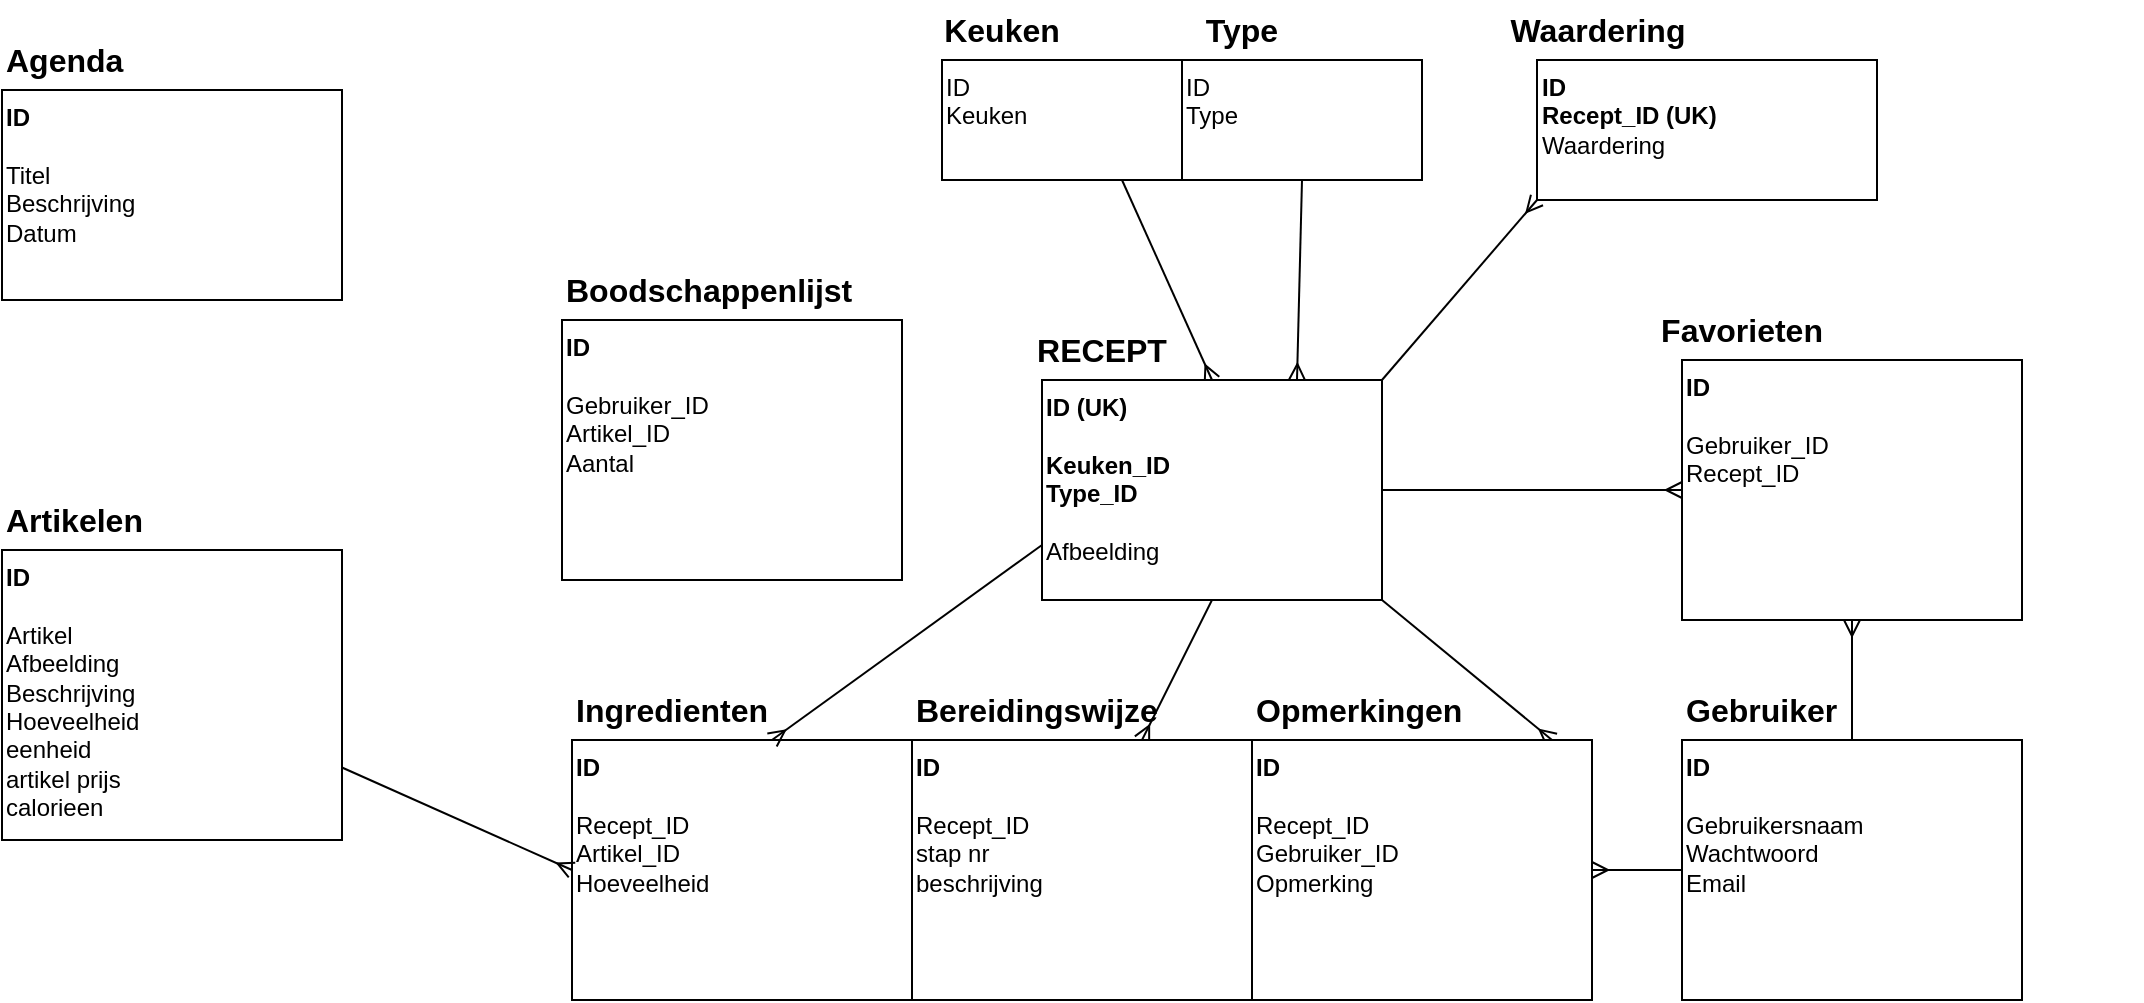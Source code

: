 <mxfile>
    <diagram id="RgxYJvR7K6JR6Plrnf-w" name="Page-1">
        <mxGraphModel dx="1829" dy="672" grid="1" gridSize="10" guides="1" tooltips="1" connect="1" arrows="1" fold="1" page="1" pageScale="1" pageWidth="850" pageHeight="1100" math="0" shadow="0">
            <root>
                <mxCell id="0"/>
                <mxCell id="1" parent="0"/>
                <mxCell id="30" value="" style="edgeStyle=none;html=1;fontSize=16;endArrow=ERmany;endFill=0;exitX=0.75;exitY=1;exitDx=0;exitDy=0;entryX=0.5;entryY=0;entryDx=0;entryDy=0;" edge="1" parent="1" source="27" target="2">
                    <mxGeometry relative="1" as="geometry">
                        <mxPoint x="420" y="140" as="targetPoint"/>
                    </mxGeometry>
                </mxCell>
                <mxCell id="2" value="&lt;b&gt;ID (UK)&lt;br&gt;&lt;/b&gt;&lt;b&gt;&lt;br&gt;Keuken_ID&lt;br&gt;Type_ID&lt;br&gt;&lt;/b&gt;&lt;b&gt;&lt;br&gt;&lt;/b&gt;Afbeelding&lt;br&gt;" style="whiteSpace=wrap;html=1;align=left;labelPosition=center;verticalLabelPosition=middle;verticalAlign=top;fontStyle=0" vertex="1" parent="1">
                    <mxGeometry x="320" y="200" width="170" height="110" as="geometry"/>
                </mxCell>
                <mxCell id="3" value="RECEPT" style="text;strokeColor=none;align=center;fillColor=none;html=1;verticalAlign=middle;whiteSpace=wrap;rounded=0;fontStyle=1;fontSize=16;" vertex="1" parent="1">
                    <mxGeometry x="320" y="170" width="60" height="30" as="geometry"/>
                </mxCell>
                <mxCell id="4" value="&lt;b&gt;ID&lt;br&gt;&lt;br&gt;&lt;/b&gt;Recept_ID&lt;br&gt;Artikel_ID&lt;br&gt;Hoeveelheid" style="whiteSpace=wrap;html=1;align=left;labelPosition=center;verticalLabelPosition=middle;verticalAlign=top;fontStyle=0" vertex="1" parent="1">
                    <mxGeometry x="85" y="380" width="170" height="130" as="geometry"/>
                </mxCell>
                <mxCell id="8" value="Ingredienten" style="text;strokeColor=none;align=left;fillColor=none;html=1;verticalAlign=middle;whiteSpace=wrap;rounded=0;fontStyle=1;fontSize=16;" vertex="1" parent="1">
                    <mxGeometry x="85" y="350" width="200" height="30" as="geometry"/>
                </mxCell>
                <mxCell id="9" value="Opmerkingen" style="text;strokeColor=none;align=left;fillColor=none;html=1;verticalAlign=middle;whiteSpace=wrap;rounded=0;fontStyle=1;fontSize=16;" vertex="1" parent="1">
                    <mxGeometry x="425" y="350" width="200" height="30" as="geometry"/>
                </mxCell>
                <mxCell id="12" value="&lt;b&gt;ID&lt;br&gt;&lt;br&gt;&lt;/b&gt;Gebruikersnaam&lt;br&gt;Wachtwoord&lt;br&gt;Email" style="whiteSpace=wrap;html=1;align=left;labelPosition=center;verticalLabelPosition=middle;verticalAlign=top;fontStyle=0" vertex="1" parent="1">
                    <mxGeometry x="640" y="380" width="170" height="130" as="geometry"/>
                </mxCell>
                <mxCell id="13" value="Gebruiker" style="text;strokeColor=none;align=left;fillColor=none;html=1;verticalAlign=middle;whiteSpace=wrap;rounded=0;fontStyle=1;fontSize=16;" vertex="1" parent="1">
                    <mxGeometry x="640" y="350" width="230" height="30" as="geometry"/>
                </mxCell>
                <mxCell id="26" value="" style="edgeStyle=none;html=1;fontSize=16;entryX=1;entryY=0.5;entryDx=0;entryDy=0;endArrow=ERmany;endFill=0;exitX=0;exitY=0.5;exitDx=0;exitDy=0;" edge="1" parent="1" source="12" target="42">
                    <mxGeometry relative="1" as="geometry">
                        <mxPoint x="310" y="520" as="sourcePoint"/>
                        <mxPoint x="310" y="630" as="targetPoint"/>
                    </mxGeometry>
                </mxCell>
                <mxCell id="27" value="ID&lt;br&gt;Keuken" style="whiteSpace=wrap;html=1;align=left;verticalAlign=top;fontStyle=0;" vertex="1" parent="1">
                    <mxGeometry x="270" y="40" width="120" height="60" as="geometry"/>
                </mxCell>
                <mxCell id="29" value="Keuken" style="text;strokeColor=none;align=center;fillColor=none;html=1;verticalAlign=middle;whiteSpace=wrap;rounded=0;fontStyle=1;fontSize=16;" vertex="1" parent="1">
                    <mxGeometry x="270" y="10" width="60" height="30" as="geometry"/>
                </mxCell>
                <mxCell id="33" value="ID&lt;br&gt;Type" style="whiteSpace=wrap;html=1;align=left;verticalAlign=top;fontStyle=0;" vertex="1" parent="1">
                    <mxGeometry x="390" y="40" width="120" height="60" as="geometry"/>
                </mxCell>
                <mxCell id="34" value="Type" style="text;strokeColor=none;align=center;fillColor=none;html=1;verticalAlign=middle;whiteSpace=wrap;rounded=0;fontStyle=1;fontSize=16;" vertex="1" parent="1">
                    <mxGeometry x="390" y="10" width="60" height="30" as="geometry"/>
                </mxCell>
                <mxCell id="35" value="" style="edgeStyle=none;html=1;fontSize=16;endArrow=ERmany;endFill=0;entryX=0.75;entryY=0;entryDx=0;entryDy=0;exitX=0.5;exitY=1;exitDx=0;exitDy=0;" edge="1" target="2" parent="1" source="33">
                    <mxGeometry relative="1" as="geometry">
                        <mxPoint x="405" y="140" as="sourcePoint"/>
                    </mxGeometry>
                </mxCell>
                <mxCell id="38" value="" style="edgeStyle=none;html=1;fontSize=16;endArrow=ERmany;endFill=0;exitX=0;exitY=0.75;exitDx=0;exitDy=0;entryX=0.5;entryY=1;entryDx=0;entryDy=0;" edge="1" parent="1" source="2" target="8">
                    <mxGeometry relative="1" as="geometry">
                        <mxPoint x="202.703" y="260.0" as="sourcePoint"/>
                        <mxPoint x="162.162" y="160.0" as="targetPoint"/>
                        <Array as="points"/>
                    </mxGeometry>
                </mxCell>
                <mxCell id="39" value="" style="edgeStyle=none;html=1;fontSize=16;endArrow=ERmany;endFill=0;exitX=0.5;exitY=1;exitDx=0;exitDy=0;entryX=0.5;entryY=1;entryDx=0;entryDy=0;" edge="1" target="45" parent="1" source="2">
                    <mxGeometry relative="1" as="geometry">
                        <mxPoint x="425.0" y="305" as="sourcePoint"/>
                        <mxPoint x="267.162" y="210.0" as="targetPoint"/>
                        <Array as="points"/>
                    </mxGeometry>
                </mxCell>
                <mxCell id="40" value="&lt;b&gt;ID&lt;br&gt;&lt;/b&gt;&lt;br&gt;Recept_ID&lt;br&gt;stap nr&lt;br&gt;beschrijving" style="whiteSpace=wrap;html=1;align=left;labelPosition=center;verticalLabelPosition=middle;verticalAlign=top;fontStyle=0" vertex="1" parent="1">
                    <mxGeometry x="255" y="380" width="170" height="130" as="geometry"/>
                </mxCell>
                <mxCell id="41" value="" style="edgeStyle=none;html=1;fontSize=16;endArrow=ERmany;endFill=0;exitX=1;exitY=1;exitDx=0;exitDy=0;entryX=0.75;entryY=1;entryDx=0;entryDy=0;" edge="1" target="9" parent="1" source="2">
                    <mxGeometry relative="1" as="geometry">
                        <mxPoint x="665.0" y="255" as="sourcePoint"/>
                        <mxPoint x="507.162" y="160.0" as="targetPoint"/>
                        <Array as="points"/>
                    </mxGeometry>
                </mxCell>
                <mxCell id="42" value="&lt;b&gt;ID&lt;br&gt;&lt;br&gt;&lt;/b&gt;Recept_ID&lt;br&gt;Gebruiker_ID&lt;br&gt;Opmerking" style="whiteSpace=wrap;html=1;align=left;labelPosition=center;verticalLabelPosition=middle;verticalAlign=top;fontStyle=0" vertex="1" parent="1">
                    <mxGeometry x="425" y="380" width="170" height="130" as="geometry"/>
                </mxCell>
                <mxCell id="43" value="" style="edgeStyle=none;html=1;fontSize=16;endArrow=ERmany;endFill=0;exitX=1;exitY=0.5;exitDx=0;exitDy=0;entryX=0;entryY=0.5;entryDx=0;entryDy=0;" edge="1" source="2" parent="1" target="44">
                    <mxGeometry relative="1" as="geometry">
                        <mxPoint x="245" y="330" as="sourcePoint"/>
                        <mxPoint x="560" y="220" as="targetPoint"/>
                    </mxGeometry>
                </mxCell>
                <mxCell id="44" value="&lt;b&gt;ID&lt;br&gt;&lt;br&gt;&lt;/b&gt;Gebruiker_ID&lt;br&gt;Recept_ID" style="whiteSpace=wrap;html=1;align=left;labelPosition=center;verticalLabelPosition=middle;verticalAlign=top;fontStyle=0" vertex="1" parent="1">
                    <mxGeometry x="640" y="190" width="170" height="130" as="geometry"/>
                </mxCell>
                <mxCell id="45" value="Bereidingswijze" style="text;strokeColor=none;align=left;fillColor=none;html=1;verticalAlign=middle;whiteSpace=wrap;rounded=0;fontStyle=1;fontSize=16;" vertex="1" parent="1">
                    <mxGeometry x="255" y="350" width="230" height="30" as="geometry"/>
                </mxCell>
                <mxCell id="46" value="" style="edgeStyle=none;html=1;fontSize=16;entryX=0.5;entryY=1;entryDx=0;entryDy=0;endArrow=ERmany;endFill=0;exitX=0.5;exitY=0;exitDx=0;exitDy=0;" edge="1" parent="1" source="12" target="44">
                    <mxGeometry relative="1" as="geometry">
                        <mxPoint x="1020" y="340" as="sourcePoint"/>
                        <mxPoint x="870" y="340" as="targetPoint"/>
                    </mxGeometry>
                </mxCell>
                <mxCell id="48" value="&lt;b&gt;ID&lt;br&gt;&lt;br&gt;&lt;/b&gt;Gebruiker_ID&lt;br&gt;Artikel_ID&lt;br&gt;Aantal" style="whiteSpace=wrap;html=1;align=left;labelPosition=center;verticalLabelPosition=middle;verticalAlign=top;fontStyle=0" vertex="1" parent="1">
                    <mxGeometry x="80" y="170" width="170" height="130" as="geometry"/>
                </mxCell>
                <mxCell id="49" value="Boodschappenlijst" style="text;strokeColor=none;align=left;fillColor=none;html=1;verticalAlign=middle;whiteSpace=wrap;rounded=0;fontStyle=1;fontSize=16;" vertex="1" parent="1">
                    <mxGeometry x="80" y="140" width="200" height="30" as="geometry"/>
                </mxCell>
                <mxCell id="53" value="&lt;b&gt;ID&lt;br&gt;&lt;br&gt;&lt;/b&gt;Artikel&lt;br&gt;Afbeelding&lt;br&gt;Beschrijving&lt;br&gt;Hoeveelheid&lt;br&gt;eenheid&lt;br&gt;artikel prijs&lt;br&gt;calorieen" style="whiteSpace=wrap;html=1;align=left;labelPosition=center;verticalLabelPosition=middle;verticalAlign=top;fontStyle=0" vertex="1" parent="1">
                    <mxGeometry x="-200" y="285" width="170" height="145" as="geometry"/>
                </mxCell>
                <mxCell id="54" value="Artikelen" style="text;strokeColor=none;align=left;fillColor=none;html=1;verticalAlign=middle;whiteSpace=wrap;rounded=0;fontStyle=1;fontSize=16;" vertex="1" parent="1">
                    <mxGeometry x="-200" y="255" width="200" height="30" as="geometry"/>
                </mxCell>
                <mxCell id="56" value="" style="edgeStyle=none;html=1;fontSize=16;endArrow=ERmany;endFill=0;exitX=1;exitY=0.75;exitDx=0;exitDy=0;entryX=0;entryY=0.5;entryDx=0;entryDy=0;" edge="1" parent="1" source="53" target="4">
                    <mxGeometry relative="1" as="geometry">
                        <mxPoint x="-55" y="480.0" as="sourcePoint"/>
                        <mxPoint x="30" y="370" as="targetPoint"/>
                        <Array as="points"/>
                    </mxGeometry>
                </mxCell>
                <mxCell id="57" value="&lt;b&gt;ID&lt;br&gt;&lt;br&gt;&lt;/b&gt;Titel&lt;br&gt;Beschrijving&lt;br&gt;Datum" style="whiteSpace=wrap;html=1;align=left;labelPosition=center;verticalLabelPosition=middle;verticalAlign=top;fontStyle=0" vertex="1" parent="1">
                    <mxGeometry x="-200" y="55" width="170" height="105" as="geometry"/>
                </mxCell>
                <mxCell id="58" value="Agenda" style="text;strokeColor=none;align=left;fillColor=none;html=1;verticalAlign=middle;whiteSpace=wrap;rounded=0;fontStyle=1;fontSize=16;" vertex="1" parent="1">
                    <mxGeometry x="-200" y="25" width="200" height="30" as="geometry"/>
                </mxCell>
                <mxCell id="60" value="" style="edgeStyle=none;html=1;fontSize=16;entryX=0;entryY=1;entryDx=0;entryDy=0;endArrow=ERmany;endFill=0;exitX=1;exitY=0;exitDx=0;exitDy=0;" edge="1" parent="1" source="2" target="62">
                    <mxGeometry relative="1" as="geometry">
                        <mxPoint x="882.5" y="93.82" as="sourcePoint"/>
                        <mxPoint x="732.5" y="93.82" as="targetPoint"/>
                    </mxGeometry>
                </mxCell>
                <mxCell id="61" value="Waardering" style="text;strokeColor=none;align=center;fillColor=none;html=1;verticalAlign=middle;whiteSpace=wrap;rounded=0;fontStyle=1;fontSize=16;" vertex="1" parent="1">
                    <mxGeometry x="567.5" y="10" width="60" height="30" as="geometry"/>
                </mxCell>
                <mxCell id="62" value="&lt;b&gt;ID&lt;br&gt;Recept_ID (UK)&lt;br&gt;&lt;/b&gt;Waardering&lt;b&gt;&lt;br&gt;&lt;br&gt;&lt;/b&gt;" style="whiteSpace=wrap;html=1;align=left;labelPosition=center;verticalLabelPosition=middle;verticalAlign=top;fontStyle=0" vertex="1" parent="1">
                    <mxGeometry x="567.5" y="40" width="170" height="70" as="geometry"/>
                </mxCell>
                <mxCell id="63" value="Favorieten" style="text;strokeColor=none;align=center;fillColor=none;html=1;verticalAlign=middle;whiteSpace=wrap;rounded=0;fontStyle=1;fontSize=16;" vertex="1" parent="1">
                    <mxGeometry x="640" y="160" width="60" height="30" as="geometry"/>
                </mxCell>
            </root>
        </mxGraphModel>
    </diagram>
</mxfile>